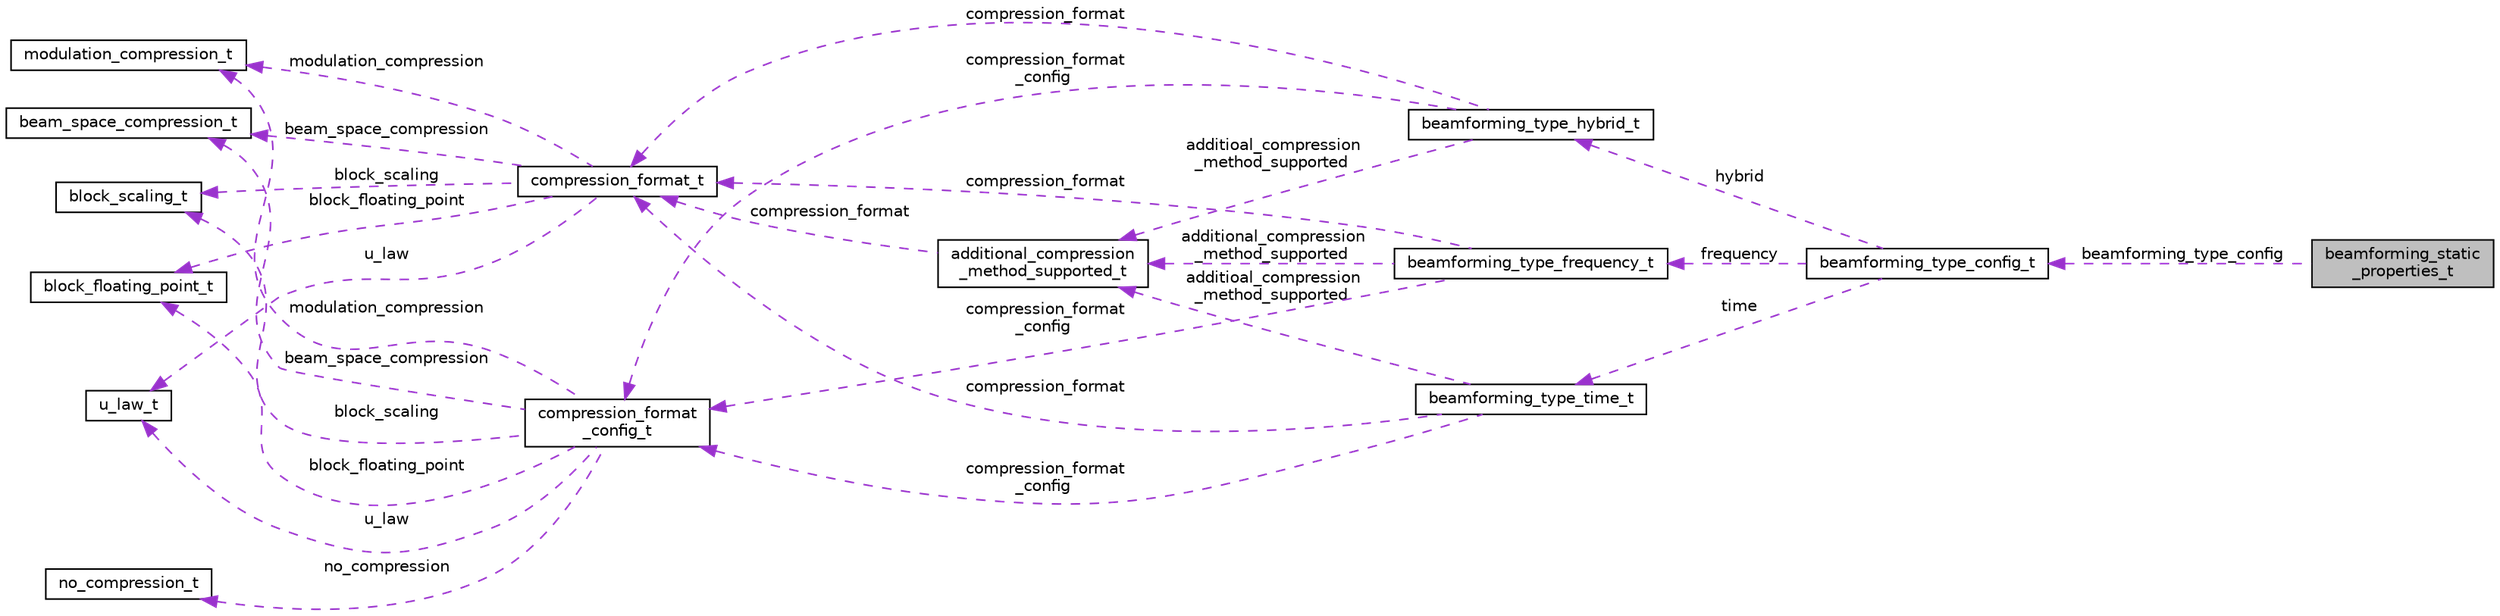 digraph "beamforming_static_properties_t"
{
 // LATEX_PDF_SIZE
  bgcolor="transparent";
  edge [fontname="Helvetica",fontsize="10",labelfontname="Helvetica",labelfontsize="10"];
  node [fontname="Helvetica",fontsize="10",shape=record];
  rankdir="LR";
  Node1 [label="beamforming_static\l_properties_t",height=0.2,width=0.4,color="black", fillcolor="grey75", style="filled", fontcolor="black",tooltip="Beamforming configuration data specific to spectrum usage technique."];
  Node2 -> Node1 [dir="back",color="darkorchid3",fontsize="10",style="dashed",label=" beamforming_type_config" ,fontname="Helvetica"];
  Node2 [label="beamforming_type_config_t",height=0.2,width=0.4,color="black",URL="$EvenstarBeamforming_8h.html#unionbeamforming__type__config__t",tooltip=" "];
  Node3 -> Node2 [dir="back",color="darkorchid3",fontsize="10",style="dashed",label=" time" ,fontname="Helvetica"];
  Node3 [label="beamforming_type_time_t",height=0.2,width=0.4,color="black",URL="$EvenstarBeamforming_8h.html#structbeamforming__type__time__t",tooltip="Struct containing beamforming configuration data for time spectrum usage."];
  Node4 -> Node3 [dir="back",color="darkorchid3",fontsize="10",style="dashed",label=" compression_format" ,fontname="Helvetica"];
  Node4 [label="compression_format_t",height=0.2,width=0.4,color="black",URL="$EvenstarCompression_8h.html#unioncompression__format__t",tooltip=" "];
  Node5 -> Node4 [dir="back",color="darkorchid3",fontsize="10",style="dashed",label=" beam_space_compression" ,fontname="Helvetica"];
  Node5 [label="beam_space_compression_t",height=0.2,width=0.4,color="black",URL="$EvenstarCompression_8h.html#structbeam__space__compression__t",tooltip=" "];
  Node6 -> Node4 [dir="back",color="darkorchid3",fontsize="10",style="dashed",label=" block_scaling" ,fontname="Helvetica"];
  Node6 [label="block_scaling_t",height=0.2,width=0.4,color="black",URL="$EvenstarCompression_8h.html#structblock__scaling__t",tooltip=" "];
  Node7 -> Node4 [dir="back",color="darkorchid3",fontsize="10",style="dashed",label=" u_law" ,fontname="Helvetica"];
  Node7 [label="u_law_t",height=0.2,width=0.4,color="black",URL="$EvenstarCompression_8h.html#structu__law__t",tooltip=" "];
  Node8 -> Node4 [dir="back",color="darkorchid3",fontsize="10",style="dashed",label=" block_floating_point" ,fontname="Helvetica"];
  Node8 [label="block_floating_point_t",height=0.2,width=0.4,color="black",URL="$EvenstarCompression_8h.html#structblock__floating__point__t",tooltip=" "];
  Node9 -> Node4 [dir="back",color="darkorchid3",fontsize="10",style="dashed",label=" modulation_compression" ,fontname="Helvetica"];
  Node9 [label="modulation_compression_t",height=0.2,width=0.4,color="black",URL="$EvenstarCompression_8h.html#structmodulation__compression__t",tooltip=" "];
  Node10 -> Node3 [dir="back",color="darkorchid3",fontsize="10",style="dashed",label=" additioal_compression\l_method_supported" ,fontname="Helvetica"];
  Node10 [label="additional_compression\l_method_supported_t",height=0.2,width=0.4,color="black",URL="$EvenstarCompression_8h.html#structadditional__compression__method__supported__t",tooltip=" "];
  Node4 -> Node10 [dir="back",color="darkorchid3",fontsize="10",style="dashed",label=" compression_format" ,fontname="Helvetica"];
  Node11 -> Node3 [dir="back",color="darkorchid3",fontsize="10",style="dashed",label=" compression_format\l_config" ,fontname="Helvetica"];
  Node11 [label="compression_format\l_config_t",height=0.2,width=0.4,color="black",URL="$EvenstarCompression_8h.html#unioncompression__format__config__t",tooltip=" "];
  Node5 -> Node11 [dir="back",color="darkorchid3",fontsize="10",style="dashed",label=" beam_space_compression" ,fontname="Helvetica"];
  Node6 -> Node11 [dir="back",color="darkorchid3",fontsize="10",style="dashed",label=" block_scaling" ,fontname="Helvetica"];
  Node12 -> Node11 [dir="back",color="darkorchid3",fontsize="10",style="dashed",label=" no_compression" ,fontname="Helvetica"];
  Node12 [label="no_compression_t",height=0.2,width=0.4,color="black",URL="$EvenstarCompression_8h.html#structno__compression__t",tooltip=" "];
  Node7 -> Node11 [dir="back",color="darkorchid3",fontsize="10",style="dashed",label=" u_law" ,fontname="Helvetica"];
  Node8 -> Node11 [dir="back",color="darkorchid3",fontsize="10",style="dashed",label=" block_floating_point" ,fontname="Helvetica"];
  Node9 -> Node11 [dir="back",color="darkorchid3",fontsize="10",style="dashed",label=" modulation_compression" ,fontname="Helvetica"];
  Node13 -> Node2 [dir="back",color="darkorchid3",fontsize="10",style="dashed",label=" hybrid" ,fontname="Helvetica"];
  Node13 [label="beamforming_type_hybrid_t",height=0.2,width=0.4,color="black",URL="$EvenstarBeamforming_8h.html#structbeamforming__type__hybrid__t",tooltip="Contains beamforming configuration data for hybrid spectrum usage."];
  Node4 -> Node13 [dir="back",color="darkorchid3",fontsize="10",style="dashed",label=" compression_format" ,fontname="Helvetica"];
  Node10 -> Node13 [dir="back",color="darkorchid3",fontsize="10",style="dashed",label=" additioal_compression\l_method_supported" ,fontname="Helvetica"];
  Node11 -> Node13 [dir="back",color="darkorchid3",fontsize="10",style="dashed",label=" compression_format\l_config" ,fontname="Helvetica"];
  Node14 -> Node2 [dir="back",color="darkorchid3",fontsize="10",style="dashed",label=" frequency" ,fontname="Helvetica"];
  Node14 [label="beamforming_type_frequency_t",height=0.2,width=0.4,color="black",URL="$EvenstarBeamforming_8h.html#structbeamforming__type__frequency__t",tooltip="Struct containing beamforming configuration data for frequency spectrum usage."];
  Node4 -> Node14 [dir="back",color="darkorchid3",fontsize="10",style="dashed",label=" compression_format" ,fontname="Helvetica"];
  Node10 -> Node14 [dir="back",color="darkorchid3",fontsize="10",style="dashed",label=" additional_compression\l_method_supported" ,fontname="Helvetica"];
  Node11 -> Node14 [dir="back",color="darkorchid3",fontsize="10",style="dashed",label=" compression_format\l_config" ,fontname="Helvetica"];
}
